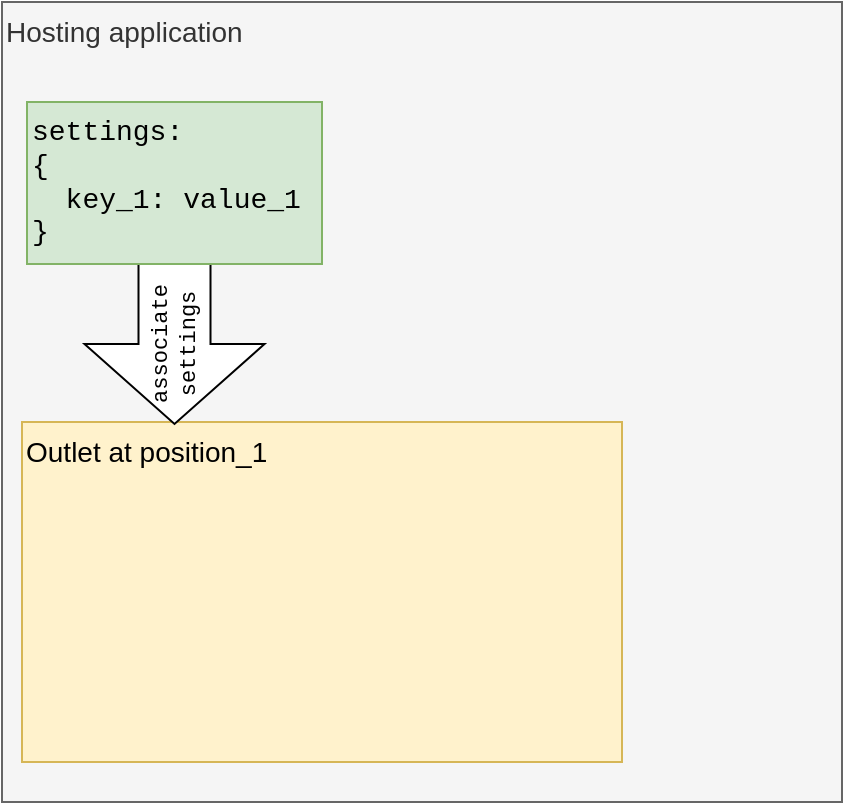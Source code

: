 <mxfile version="16.4.5" type="github">
  <diagram id="8HYWzNmesQWkR99IQmmd" name="Page-1">
    <mxGraphModel dx="1364" dy="758" grid="1" gridSize="10" guides="1" tooltips="1" connect="1" arrows="1" fold="1" page="1" pageScale="1" pageWidth="827" pageHeight="1169" math="0" shadow="0">
      <root>
        <mxCell id="0" />
        <mxCell id="1" parent="0" />
        <mxCell id="igRjqCVc-Ml_pMoNFqKZ-2" value="&lt;div style=&quot;font-size: 14px;&quot;&gt;Hosting application&lt;br style=&quot;font-size: 14px;&quot;&gt;&lt;/div&gt;" style="rounded=0;whiteSpace=wrap;html=1;align=left;verticalAlign=top;fontSize=14;fillColor=#f5f5f5;fontColor=#333333;strokeColor=#666666;" vertex="1" parent="1">
          <mxGeometry x="40" y="40" width="420" height="400" as="geometry" />
        </mxCell>
        <mxCell id="igRjqCVc-Ml_pMoNFqKZ-4" value="&lt;div align=&quot;left&quot;&gt;Outlet at position_1&lt;br&gt;&lt;/div&gt;" style="rounded=0;whiteSpace=wrap;html=1;fontSize=14;align=left;verticalAlign=top;fillColor=#fff2cc;strokeColor=#d6b656;" vertex="1" parent="1">
          <mxGeometry x="50" y="250" width="300" height="170" as="geometry" />
        </mxCell>
        <mxCell id="igRjqCVc-Ml_pMoNFqKZ-6" value="&lt;div&gt;associate&lt;/div&gt;settings" style="html=1;shadow=0;dashed=0;align=center;verticalAlign=middle;shape=mxgraph.arrows2.arrow;dy=0.6;dx=40;direction=south;notch=0;fontSize=11;horizontal=0;fontFamily=Courier New;" vertex="1" parent="1">
          <mxGeometry x="81.25" y="171" width="90" height="80" as="geometry" />
        </mxCell>
        <mxCell id="igRjqCVc-Ml_pMoNFqKZ-7" value="settings:&lt;br&gt;&lt;div&gt;{&lt;/div&gt;&lt;div&gt;&amp;nbsp; key_1: value_1&lt;br&gt;&lt;/div&gt;&lt;div&gt;}&lt;/div&gt;" style="rounded=0;whiteSpace=wrap;html=1;fontSize=14;verticalAlign=top;align=left;fillColor=#d5e8d4;strokeColor=#82b366;fontFamily=Courier New;" vertex="1" parent="1">
          <mxGeometry x="52.5" y="90" width="147.5" height="81" as="geometry" />
        </mxCell>
      </root>
    </mxGraphModel>
  </diagram>
</mxfile>
